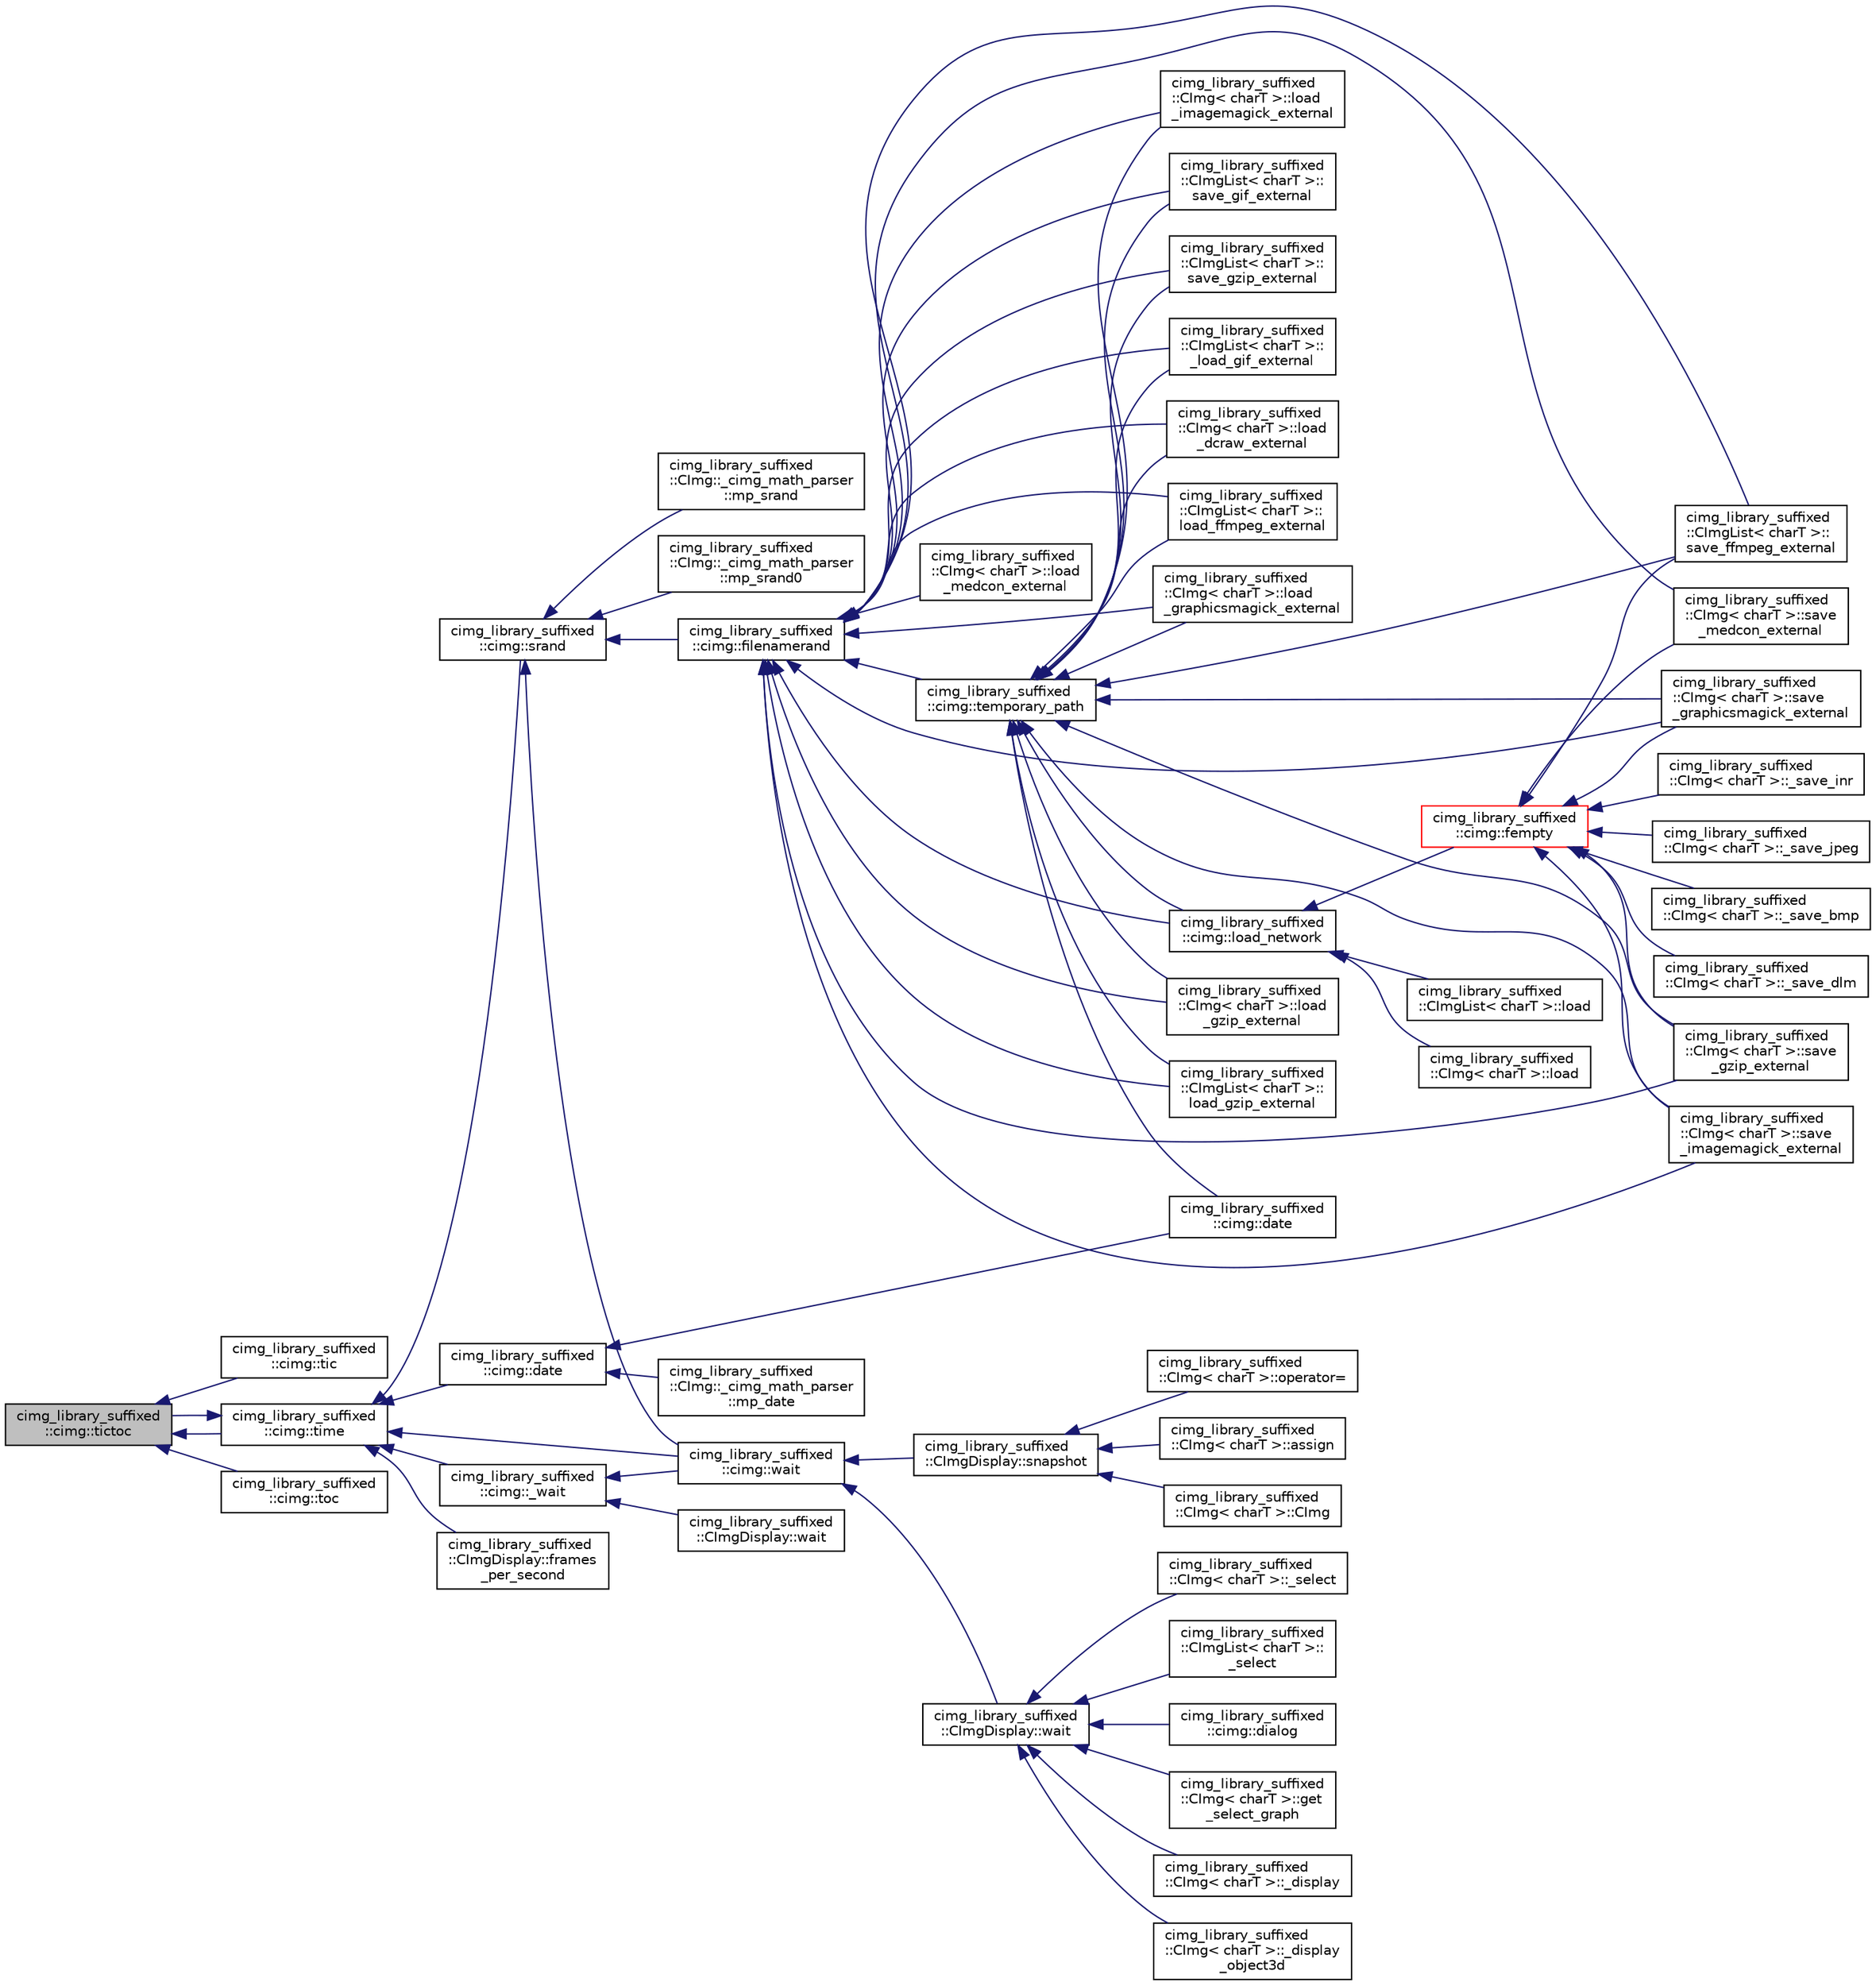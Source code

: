 digraph "cimg_library_suffixed::cimg::tictoc"
{
 // INTERACTIVE_SVG=YES
  edge [fontname="Helvetica",fontsize="10",labelfontname="Helvetica",labelfontsize="10"];
  node [fontname="Helvetica",fontsize="10",shape=record];
  rankdir="LR";
  Node4070 [label="cimg_library_suffixed\l::cimg::tictoc",height=0.2,width=0.4,color="black", fillcolor="grey75", style="filled", fontcolor="black"];
  Node4070 -> Node4071 [dir="back",color="midnightblue",fontsize="10",style="solid",fontname="Helvetica"];
  Node4071 [label="cimg_library_suffixed\l::cimg::tic",height=0.2,width=0.4,color="black", fillcolor="white", style="filled",URL="$namespacecimg__library__suffixed_1_1cimg.html#a5bd41788a0caabcc16754f18b3454321",tooltip="Start tic/toc timer for time measurement between code instructions. "];
  Node4070 -> Node4072 [dir="back",color="midnightblue",fontsize="10",style="solid",fontname="Helvetica"];
  Node4072 [label="cimg_library_suffixed\l::cimg::time",height=0.2,width=0.4,color="black", fillcolor="white", style="filled",URL="$namespacecimg__library__suffixed_1_1cimg.html#a71a3c7b37befc7a4313dfcdd80271bce",tooltip="Return the value of a system timer, with a millisecond precision. "];
  Node4072 -> Node4073 [dir="back",color="midnightblue",fontsize="10",style="solid",fontname="Helvetica"];
  Node4073 [label="cimg_library_suffixed\l::cimg::_wait",height=0.2,width=0.4,color="black", fillcolor="white", style="filled",URL="$namespacecimg__library__suffixed_1_1cimg.html#a204c82b3ebad23bf1c996e216bbed9ad"];
  Node4073 -> Node4074 [dir="back",color="midnightblue",fontsize="10",style="solid",fontname="Helvetica"];
  Node4074 [label="cimg_library_suffixed\l::cimg::wait",height=0.2,width=0.4,color="black", fillcolor="white", style="filled",URL="$namespacecimg__library__suffixed_1_1cimg.html#a8431f8cf0989f40df3b6ac7d9dc90abd",tooltip="Wait for a given number of milliseconds since the last call to wait(). "];
  Node4074 -> Node4075 [dir="back",color="midnightblue",fontsize="10",style="solid",fontname="Helvetica"];
  Node4075 [label="cimg_library_suffixed\l::CImgDisplay::wait",height=0.2,width=0.4,color="black", fillcolor="white", style="filled",URL="$structcimg__library__suffixed_1_1_c_img_display.html#a6ba54ea916f502d782ccb787ce02ccbd",tooltip="Wait for any user event occuring on the current display. "];
  Node4075 -> Node4076 [dir="back",color="midnightblue",fontsize="10",style="solid",fontname="Helvetica"];
  Node4076 [label="cimg_library_suffixed\l::CImg\< charT \>::_display",height=0.2,width=0.4,color="black", fillcolor="white", style="filled",URL="$structcimg__library__suffixed_1_1_c_img.html#adf9d80c60e82b079056c31cb0fe61faf"];
  Node4075 -> Node4077 [dir="back",color="midnightblue",fontsize="10",style="solid",fontname="Helvetica"];
  Node4077 [label="cimg_library_suffixed\l::CImg\< charT \>::_display\l_object3d",height=0.2,width=0.4,color="black", fillcolor="white", style="filled",URL="$structcimg__library__suffixed_1_1_c_img.html#a8b40db5a9818c3f961a90840b271de6c"];
  Node4075 -> Node4078 [dir="back",color="midnightblue",fontsize="10",style="solid",fontname="Helvetica"];
  Node4078 [label="cimg_library_suffixed\l::CImg\< charT \>::_select",height=0.2,width=0.4,color="black", fillcolor="white", style="filled",URL="$structcimg__library__suffixed_1_1_c_img.html#ad9b7141242d0b6e861a8014112ddb5b5"];
  Node4075 -> Node4079 [dir="back",color="midnightblue",fontsize="10",style="solid",fontname="Helvetica"];
  Node4079 [label="cimg_library_suffixed\l::CImgList\< charT \>::\l_select",height=0.2,width=0.4,color="black", fillcolor="white", style="filled",URL="$structcimg__library__suffixed_1_1_c_img_list.html#af8a6b01f20b2d459e5abe6b99836ea9a"];
  Node4075 -> Node4080 [dir="back",color="midnightblue",fontsize="10",style="solid",fontname="Helvetica"];
  Node4080 [label="cimg_library_suffixed\l::cimg::dialog",height=0.2,width=0.4,color="black", fillcolor="white", style="filled",URL="$namespacecimg__library__suffixed_1_1cimg.html#a11aed0e6b30d75bf50946ee78d1aed94",tooltip="Display a simple dialog box, and wait for the user&#39;s response. "];
  Node4075 -> Node4081 [dir="back",color="midnightblue",fontsize="10",style="solid",fontname="Helvetica"];
  Node4081 [label="cimg_library_suffixed\l::CImg\< charT \>::get\l_select_graph",height=0.2,width=0.4,color="black", fillcolor="white", style="filled",URL="$structcimg__library__suffixed_1_1_c_img.html#a689f47424dc7c548ebfe53e431409199",tooltip="Select sub-graph in a graph. "];
  Node4074 -> Node4082 [dir="back",color="midnightblue",fontsize="10",style="solid",fontname="Helvetica"];
  Node4082 [label="cimg_library_suffixed\l::CImgDisplay::snapshot",height=0.2,width=0.4,color="black", fillcolor="white", style="filled",URL="$structcimg__library__suffixed_1_1_c_img_display.html#a914ee0515249db301dc66275861a6b3e",tooltip="Take a snapshot of the associated window content. "];
  Node4082 -> Node4083 [dir="back",color="midnightblue",fontsize="10",style="solid",fontname="Helvetica"];
  Node4083 [label="cimg_library_suffixed\l::CImg\< charT \>::assign",height=0.2,width=0.4,color="black", fillcolor="white", style="filled",URL="$structcimg__library__suffixed_1_1_c_img.html#a668fe887682e7cbb469409842bb98cd2",tooltip="Construct image from a display window . "];
  Node4082 -> Node4084 [dir="back",color="midnightblue",fontsize="10",style="solid",fontname="Helvetica"];
  Node4084 [label="cimg_library_suffixed\l::CImg\< charT \>::CImg",height=0.2,width=0.4,color="black", fillcolor="white", style="filled",URL="$structcimg__library__suffixed_1_1_c_img.html#a015159d8cee61c2f2316c3e128470a71",tooltip="Construct image from a display window. "];
  Node4082 -> Node4085 [dir="back",color="midnightblue",fontsize="10",style="solid",fontname="Helvetica"];
  Node4085 [label="cimg_library_suffixed\l::CImg\< charT \>::operator=",height=0.2,width=0.4,color="black", fillcolor="white", style="filled",URL="$structcimg__library__suffixed_1_1_c_img.html#a75e18966d8e02a9cee85642038e30a08",tooltip="Copy the content of a display window to the current image instance. "];
  Node4073 -> Node4086 [dir="back",color="midnightblue",fontsize="10",style="solid",fontname="Helvetica"];
  Node4086 [label="cimg_library_suffixed\l::CImgDisplay::wait",height=0.2,width=0.4,color="black", fillcolor="white", style="filled",URL="$structcimg__library__suffixed_1_1_c_img_display.html#a6a6bf6d5a43424d8e9728563dc79aa3f",tooltip="Wait for a given number of milliseconds since the last call to wait(). "];
  Node4072 -> Node4074 [dir="back",color="midnightblue",fontsize="10",style="solid",fontname="Helvetica"];
  Node4072 -> Node4087 [dir="back",color="midnightblue",fontsize="10",style="solid",fontname="Helvetica"];
  Node4087 [label="cimg_library_suffixed\l::cimg::srand",height=0.2,width=0.4,color="black", fillcolor="white", style="filled",URL="$namespacecimg__library__suffixed_1_1cimg.html#ab77520695d7b96687093353c613c410c"];
  Node4087 -> Node4088 [dir="back",color="midnightblue",fontsize="10",style="solid",fontname="Helvetica"];
  Node4088 [label="cimg_library_suffixed\l::cimg::filenamerand",height=0.2,width=0.4,color="black", fillcolor="white", style="filled",URL="$namespacecimg__library__suffixed_1_1cimg.html#ae92216bbc140ed7afef601f72ba2bd81"];
  Node4088 -> Node4089 [dir="back",color="midnightblue",fontsize="10",style="solid",fontname="Helvetica"];
  Node4089 [label="cimg_library_suffixed\l::CImgList\< charT \>::\l_load_gif_external",height=0.2,width=0.4,color="black", fillcolor="white", style="filled",URL="$structcimg__library__suffixed_1_1_c_img_list.html#a666592ad2e1ecef3317d060696ebbfaa"];
  Node4088 -> Node4090 [dir="back",color="midnightblue",fontsize="10",style="solid",fontname="Helvetica"];
  Node4090 [label="cimg_library_suffixed\l::CImg\< charT \>::load\l_dcraw_external",height=0.2,width=0.4,color="black", fillcolor="white", style="filled",URL="$structcimg__library__suffixed_1_1_c_img.html#ae8ee2dbbc634767b37efabe0f0eb7104",tooltip="Load image from a RAW Color Camera file, using external tool &#39;dcraw&#39;. "];
  Node4088 -> Node4091 [dir="back",color="midnightblue",fontsize="10",style="solid",fontname="Helvetica"];
  Node4091 [label="cimg_library_suffixed\l::CImgList\< charT \>::\lload_ffmpeg_external",height=0.2,width=0.4,color="black", fillcolor="white", style="filled",URL="$structcimg__library__suffixed_1_1_c_img_list.html#aa1c97a6c05ba746d02440eec0ad2e602",tooltip="Load an image from a video file using the external tool &#39;ffmpeg&#39;. "];
  Node4088 -> Node4092 [dir="back",color="midnightblue",fontsize="10",style="solid",fontname="Helvetica"];
  Node4092 [label="cimg_library_suffixed\l::CImg\< charT \>::load\l_graphicsmagick_external",height=0.2,width=0.4,color="black", fillcolor="white", style="filled",URL="$structcimg__library__suffixed_1_1_c_img.html#a34578e61c66a0046835660bada43e3d6",tooltip="Load image using GraphicsMagick&#39;s external tool &#39;gm&#39;. "];
  Node4088 -> Node4093 [dir="back",color="midnightblue",fontsize="10",style="solid",fontname="Helvetica"];
  Node4093 [label="cimg_library_suffixed\l::CImg\< charT \>::load\l_gzip_external",height=0.2,width=0.4,color="black", fillcolor="white", style="filled",URL="$structcimg__library__suffixed_1_1_c_img.html#a1f1ef95d7faa4c2c7a72d3d347f30dad",tooltip="Load gzipped image file, using external tool &#39;gunzip&#39;. "];
  Node4088 -> Node4094 [dir="back",color="midnightblue",fontsize="10",style="solid",fontname="Helvetica"];
  Node4094 [label="cimg_library_suffixed\l::CImgList\< charT \>::\lload_gzip_external",height=0.2,width=0.4,color="black", fillcolor="white", style="filled",URL="$structcimg__library__suffixed_1_1_c_img_list.html#aae55e9a79bf2f7e08108dd200f63bf2c",tooltip="Load a gzipped list, using external tool &#39;gunzip&#39;. "];
  Node4088 -> Node4095 [dir="back",color="midnightblue",fontsize="10",style="solid",fontname="Helvetica"];
  Node4095 [label="cimg_library_suffixed\l::CImg\< charT \>::load\l_imagemagick_external",height=0.2,width=0.4,color="black", fillcolor="white", style="filled",URL="$structcimg__library__suffixed_1_1_c_img.html#a8278afa0b313d0f3465ef91dabdac549",tooltip="Load image using ImageMagick&#39;s external tool &#39;convert&#39;. "];
  Node4088 -> Node4096 [dir="back",color="midnightblue",fontsize="10",style="solid",fontname="Helvetica"];
  Node4096 [label="cimg_library_suffixed\l::CImg\< charT \>::load\l_medcon_external",height=0.2,width=0.4,color="black", fillcolor="white", style="filled",URL="$structcimg__library__suffixed_1_1_c_img.html#a8306218d5edf273c822113b799fd89cc",tooltip="Load image from a DICOM file, using XMedcon&#39;s external tool &#39;medcon&#39;. "];
  Node4088 -> Node4097 [dir="back",color="midnightblue",fontsize="10",style="solid",fontname="Helvetica"];
  Node4097 [label="cimg_library_suffixed\l::cimg::load_network",height=0.2,width=0.4,color="black", fillcolor="white", style="filled",URL="$namespacecimg__library__suffixed_1_1cimg.html#a90c05fe6fc049cba75f3a12807e97158",tooltip="Load file from network as a local temporary file. "];
  Node4097 -> Node4098 [dir="back",color="midnightblue",fontsize="10",style="solid",fontname="Helvetica"];
  Node4098 [label="cimg_library_suffixed\l::cimg::fempty",height=0.2,width=0.4,color="red", fillcolor="white", style="filled",URL="$namespacecimg__library__suffixed_1_1cimg.html#a0f3577978081461118330fc3ecd4b9db",tooltip="Create an empty file. "];
  Node4098 -> Node4099 [dir="back",color="midnightblue",fontsize="10",style="solid",fontname="Helvetica"];
  Node4099 [label="cimg_library_suffixed\l::CImg\< charT \>::_save_bmp",height=0.2,width=0.4,color="black", fillcolor="white", style="filled",URL="$structcimg__library__suffixed_1_1_c_img.html#ae9faefb948746c5d646fe5c80f28c4fc"];
  Node4098 -> Node4100 [dir="back",color="midnightblue",fontsize="10",style="solid",fontname="Helvetica"];
  Node4100 [label="cimg_library_suffixed\l::CImg\< charT \>::_save_dlm",height=0.2,width=0.4,color="black", fillcolor="white", style="filled",URL="$structcimg__library__suffixed_1_1_c_img.html#a78929d9b9d2af829f3e3fc576e99b61d"];
  Node4098 -> Node4101 [dir="back",color="midnightblue",fontsize="10",style="solid",fontname="Helvetica"];
  Node4101 [label="cimg_library_suffixed\l::CImg\< charT \>::_save_inr",height=0.2,width=0.4,color="black", fillcolor="white", style="filled",URL="$structcimg__library__suffixed_1_1_c_img.html#aa29c8a2179f282535660800f9b9192e0"];
  Node4098 -> Node4102 [dir="back",color="midnightblue",fontsize="10",style="solid",fontname="Helvetica"];
  Node4102 [label="cimg_library_suffixed\l::CImg\< charT \>::_save_jpeg",height=0.2,width=0.4,color="black", fillcolor="white", style="filled",URL="$structcimg__library__suffixed_1_1_c_img.html#aa41e292505817af60a4896ed19302304"];
  Node4098 -> Node4115 [dir="back",color="midnightblue",fontsize="10",style="solid",fontname="Helvetica"];
  Node4115 [label="cimg_library_suffixed\l::CImgList\< charT \>::\lsave_ffmpeg_external",height=0.2,width=0.4,color="black", fillcolor="white", style="filled",URL="$structcimg__library__suffixed_1_1_c_img_list.html#af09a45345581747984f4df0607418f2c",tooltip="Save image sequence, using the external tool &#39;ffmpeg&#39;. "];
  Node4098 -> Node4116 [dir="back",color="midnightblue",fontsize="10",style="solid",fontname="Helvetica"];
  Node4116 [label="cimg_library_suffixed\l::CImg\< charT \>::save\l_graphicsmagick_external",height=0.2,width=0.4,color="black", fillcolor="white", style="filled",URL="$structcimg__library__suffixed_1_1_c_img.html#a44f125968c20e8c7d833bf7d75c32db6",tooltip="Save image using GraphicsMagick&#39;s external binary. "];
  Node4098 -> Node4117 [dir="back",color="midnightblue",fontsize="10",style="solid",fontname="Helvetica"];
  Node4117 [label="cimg_library_suffixed\l::CImg\< charT \>::save\l_gzip_external",height=0.2,width=0.4,color="black", fillcolor="white", style="filled",URL="$structcimg__library__suffixed_1_1_c_img.html#a53983bb4f1ebe2a817b68029b8c04cb1",tooltip="Save image using gzip external binary. "];
  Node4098 -> Node4118 [dir="back",color="midnightblue",fontsize="10",style="solid",fontname="Helvetica"];
  Node4118 [label="cimg_library_suffixed\l::CImg\< charT \>::save\l_imagemagick_external",height=0.2,width=0.4,color="black", fillcolor="white", style="filled",URL="$structcimg__library__suffixed_1_1_c_img.html#afbf8db949f62c8bd3f2f73ba3d9c1420",tooltip="Save image using ImageMagick&#39;s external binary. "];
  Node4098 -> Node4120 [dir="back",color="midnightblue",fontsize="10",style="solid",fontname="Helvetica"];
  Node4120 [label="cimg_library_suffixed\l::CImg\< charT \>::save\l_medcon_external",height=0.2,width=0.4,color="black", fillcolor="white", style="filled",URL="$structcimg__library__suffixed_1_1_c_img.html#a30d02c3d77fc43c8b5845e92268cdab5",tooltip="Save image as a Dicom file. "];
  Node4097 -> Node4125 [dir="back",color="midnightblue",fontsize="10",style="solid",fontname="Helvetica"];
  Node4125 [label="cimg_library_suffixed\l::CImg\< charT \>::load",height=0.2,width=0.4,color="black", fillcolor="white", style="filled",URL="$structcimg__library__suffixed_1_1_c_img.html#ae8353b28bfbc5c4421c7adfbb98fe32f",tooltip="Load image from a file. "];
  Node4097 -> Node4126 [dir="back",color="midnightblue",fontsize="10",style="solid",fontname="Helvetica"];
  Node4126 [label="cimg_library_suffixed\l::CImgList\< charT \>::load",height=0.2,width=0.4,color="black", fillcolor="white", style="filled",URL="$structcimg__library__suffixed_1_1_c_img_list.html#a63bd67d8dd2301933df7decb4612916e",tooltip="Load a list from a file. "];
  Node4088 -> Node4115 [dir="back",color="midnightblue",fontsize="10",style="solid",fontname="Helvetica"];
  Node4088 -> Node4127 [dir="back",color="midnightblue",fontsize="10",style="solid",fontname="Helvetica"];
  Node4127 [label="cimg_library_suffixed\l::CImgList\< charT \>::\lsave_gif_external",height=0.2,width=0.4,color="black", fillcolor="white", style="filled",URL="$structcimg__library__suffixed_1_1_c_img_list.html#a759ef20b53f1e507973dc53fcc2c7bb2",tooltip="Save image sequence as a GIF animated file. "];
  Node4088 -> Node4116 [dir="back",color="midnightblue",fontsize="10",style="solid",fontname="Helvetica"];
  Node4088 -> Node4117 [dir="back",color="midnightblue",fontsize="10",style="solid",fontname="Helvetica"];
  Node4088 -> Node4128 [dir="back",color="midnightblue",fontsize="10",style="solid",fontname="Helvetica"];
  Node4128 [label="cimg_library_suffixed\l::CImgList\< charT \>::\lsave_gzip_external",height=0.2,width=0.4,color="black", fillcolor="white", style="filled",URL="$structcimg__library__suffixed_1_1_c_img_list.html#aad5afe8b913e276dd281255dd787b4ba",tooltip="Save list as a gzipped file, using external tool &#39;gzip&#39;. "];
  Node4088 -> Node4118 [dir="back",color="midnightblue",fontsize="10",style="solid",fontname="Helvetica"];
  Node4088 -> Node4120 [dir="back",color="midnightblue",fontsize="10",style="solid",fontname="Helvetica"];
  Node4088 -> Node4129 [dir="back",color="midnightblue",fontsize="10",style="solid",fontname="Helvetica"];
  Node4129 [label="cimg_library_suffixed\l::cimg::temporary_path",height=0.2,width=0.4,color="black", fillcolor="white", style="filled",URL="$namespacecimg__library__suffixed_1_1cimg.html#ae9af8e17db04e875db3b45cbe58892d6",tooltip="Get/set path to store temporary files. "];
  Node4129 -> Node4089 [dir="back",color="midnightblue",fontsize="10",style="solid",fontname="Helvetica"];
  Node4129 -> Node4130 [dir="back",color="midnightblue",fontsize="10",style="solid",fontname="Helvetica"];
  Node4130 [label="cimg_library_suffixed\l::cimg::date",height=0.2,width=0.4,color="black", fillcolor="white", style="filled",URL="$namespacecimg__library__suffixed_1_1cimg.html#aac739bf544269324a04504ebe92b93e9",tooltip="Get current local time (single-attribute version). "];
  Node4129 -> Node4090 [dir="back",color="midnightblue",fontsize="10",style="solid",fontname="Helvetica"];
  Node4129 -> Node4091 [dir="back",color="midnightblue",fontsize="10",style="solid",fontname="Helvetica"];
  Node4129 -> Node4092 [dir="back",color="midnightblue",fontsize="10",style="solid",fontname="Helvetica"];
  Node4129 -> Node4093 [dir="back",color="midnightblue",fontsize="10",style="solid",fontname="Helvetica"];
  Node4129 -> Node4094 [dir="back",color="midnightblue",fontsize="10",style="solid",fontname="Helvetica"];
  Node4129 -> Node4095 [dir="back",color="midnightblue",fontsize="10",style="solid",fontname="Helvetica"];
  Node4129 -> Node4097 [dir="back",color="midnightblue",fontsize="10",style="solid",fontname="Helvetica"];
  Node4129 -> Node4115 [dir="back",color="midnightblue",fontsize="10",style="solid",fontname="Helvetica"];
  Node4129 -> Node4127 [dir="back",color="midnightblue",fontsize="10",style="solid",fontname="Helvetica"];
  Node4129 -> Node4116 [dir="back",color="midnightblue",fontsize="10",style="solid",fontname="Helvetica"];
  Node4129 -> Node4117 [dir="back",color="midnightblue",fontsize="10",style="solid",fontname="Helvetica"];
  Node4129 -> Node4128 [dir="back",color="midnightblue",fontsize="10",style="solid",fontname="Helvetica"];
  Node4129 -> Node4118 [dir="back",color="midnightblue",fontsize="10",style="solid",fontname="Helvetica"];
  Node4087 -> Node4131 [dir="back",color="midnightblue",fontsize="10",style="solid",fontname="Helvetica"];
  Node4131 [label="cimg_library_suffixed\l::CImg::_cimg_math_parser\l::mp_srand",height=0.2,width=0.4,color="black", fillcolor="white", style="filled",URL="$structcimg__library__suffixed_1_1_c_img_1_1__cimg__math__parser.html#a79b1c4558e420bb9ba09dd264286aad8"];
  Node4087 -> Node4132 [dir="back",color="midnightblue",fontsize="10",style="solid",fontname="Helvetica"];
  Node4132 [label="cimg_library_suffixed\l::CImg::_cimg_math_parser\l::mp_srand0",height=0.2,width=0.4,color="black", fillcolor="white", style="filled",URL="$structcimg__library__suffixed_1_1_c_img_1_1__cimg__math__parser.html#af7fb3feda25a9780c61545b7a4bc45f6"];
  Node4087 -> Node4074 [dir="back",color="midnightblue",fontsize="10",style="solid",fontname="Helvetica"];
  Node4072 -> Node4133 [dir="back",color="midnightblue",fontsize="10",style="solid",fontname="Helvetica"];
  Node4133 [label="cimg_library_suffixed\l::cimg::date",height=0.2,width=0.4,color="black", fillcolor="white", style="filled",URL="$namespacecimg__library__suffixed_1_1cimg.html#a6b6e28a991c9e426d8cb1c6d1e02849e",tooltip="Get current local time (multiple-attributes version). "];
  Node4133 -> Node4130 [dir="back",color="midnightblue",fontsize="10",style="solid",fontname="Helvetica"];
  Node4133 -> Node4134 [dir="back",color="midnightblue",fontsize="10",style="solid",fontname="Helvetica"];
  Node4134 [label="cimg_library_suffixed\l::CImg::_cimg_math_parser\l::mp_date",height=0.2,width=0.4,color="black", fillcolor="white", style="filled",URL="$structcimg__library__suffixed_1_1_c_img_1_1__cimg__math__parser.html#a7d33acc96b377e03eb46ff759bd91d11"];
  Node4072 -> Node4135 [dir="back",color="midnightblue",fontsize="10",style="solid",fontname="Helvetica"];
  Node4135 [label="cimg_library_suffixed\l::CImgDisplay::frames\l_per_second",height=0.2,width=0.4,color="black", fillcolor="white", style="filled",URL="$structcimg__library__suffixed_1_1_c_img_display.html#ac98fc29fc303ea835a630ab2253cb7b4",tooltip="Return the current refresh rate, in frames per second. "];
  Node4072 -> Node4070 [dir="back",color="midnightblue",fontsize="10",style="solid",fontname="Helvetica"];
  Node4070 -> Node4136 [dir="back",color="midnightblue",fontsize="10",style="solid",fontname="Helvetica"];
  Node4136 [label="cimg_library_suffixed\l::cimg::toc",height=0.2,width=0.4,color="black", fillcolor="white", style="filled",URL="$namespacecimg__library__suffixed_1_1cimg.html#affb2a0951f575b9c39b83d0fd836a26d",tooltip="End tic/toc timer and displays elapsed time from last call to tic(). "];
}
